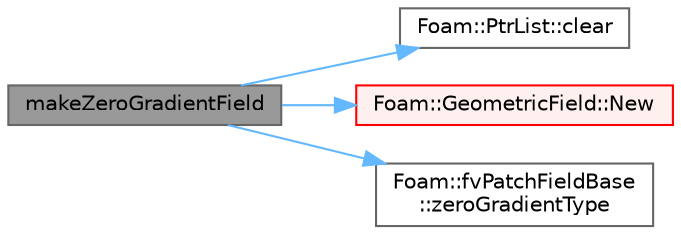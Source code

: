 digraph "makeZeroGradientField"
{
 // LATEX_PDF_SIZE
  bgcolor="transparent";
  edge [fontname=Helvetica,fontsize=10,labelfontname=Helvetica,labelfontsize=10];
  node [fontname=Helvetica,fontsize=10,shape=box,height=0.2,width=0.4];
  rankdir="LR";
  Node1 [id="Node000001",label="makeZeroGradientField",height=0.2,width=0.4,color="gray40", fillcolor="grey60", style="filled", fontcolor="black",tooltip=" "];
  Node1 -> Node2 [id="edge1_Node000001_Node000002",color="steelblue1",style="solid",tooltip=" "];
  Node2 [id="Node000002",label="Foam::PtrList::clear",height=0.2,width=0.4,color="grey40", fillcolor="white", style="filled",URL="$classFoam_1_1PtrList.html#ac8bb3912a3ce86b15842e79d0b421204",tooltip=" "];
  Node1 -> Node3 [id="edge2_Node000001_Node000003",color="steelblue1",style="solid",tooltip=" "];
  Node3 [id="Node000003",label="Foam::GeometricField::New",height=0.2,width=0.4,color="red", fillcolor="#FFF0F0", style="filled",URL="$classFoam_1_1GeometricField.html#af313101466df22c2eb2b0cd522509dd3",tooltip=" "];
  Node1 -> Node5 [id="edge3_Node000001_Node000005",color="steelblue1",style="solid",tooltip=" "];
  Node5 [id="Node000005",label="Foam::fvPatchFieldBase\l::zeroGradientType",height=0.2,width=0.4,color="grey40", fillcolor="white", style="filled",URL="$classFoam_1_1fvPatchFieldBase.html#aefa6851b53adec59a19cfe35fae70d1d",tooltip=" "];
}
